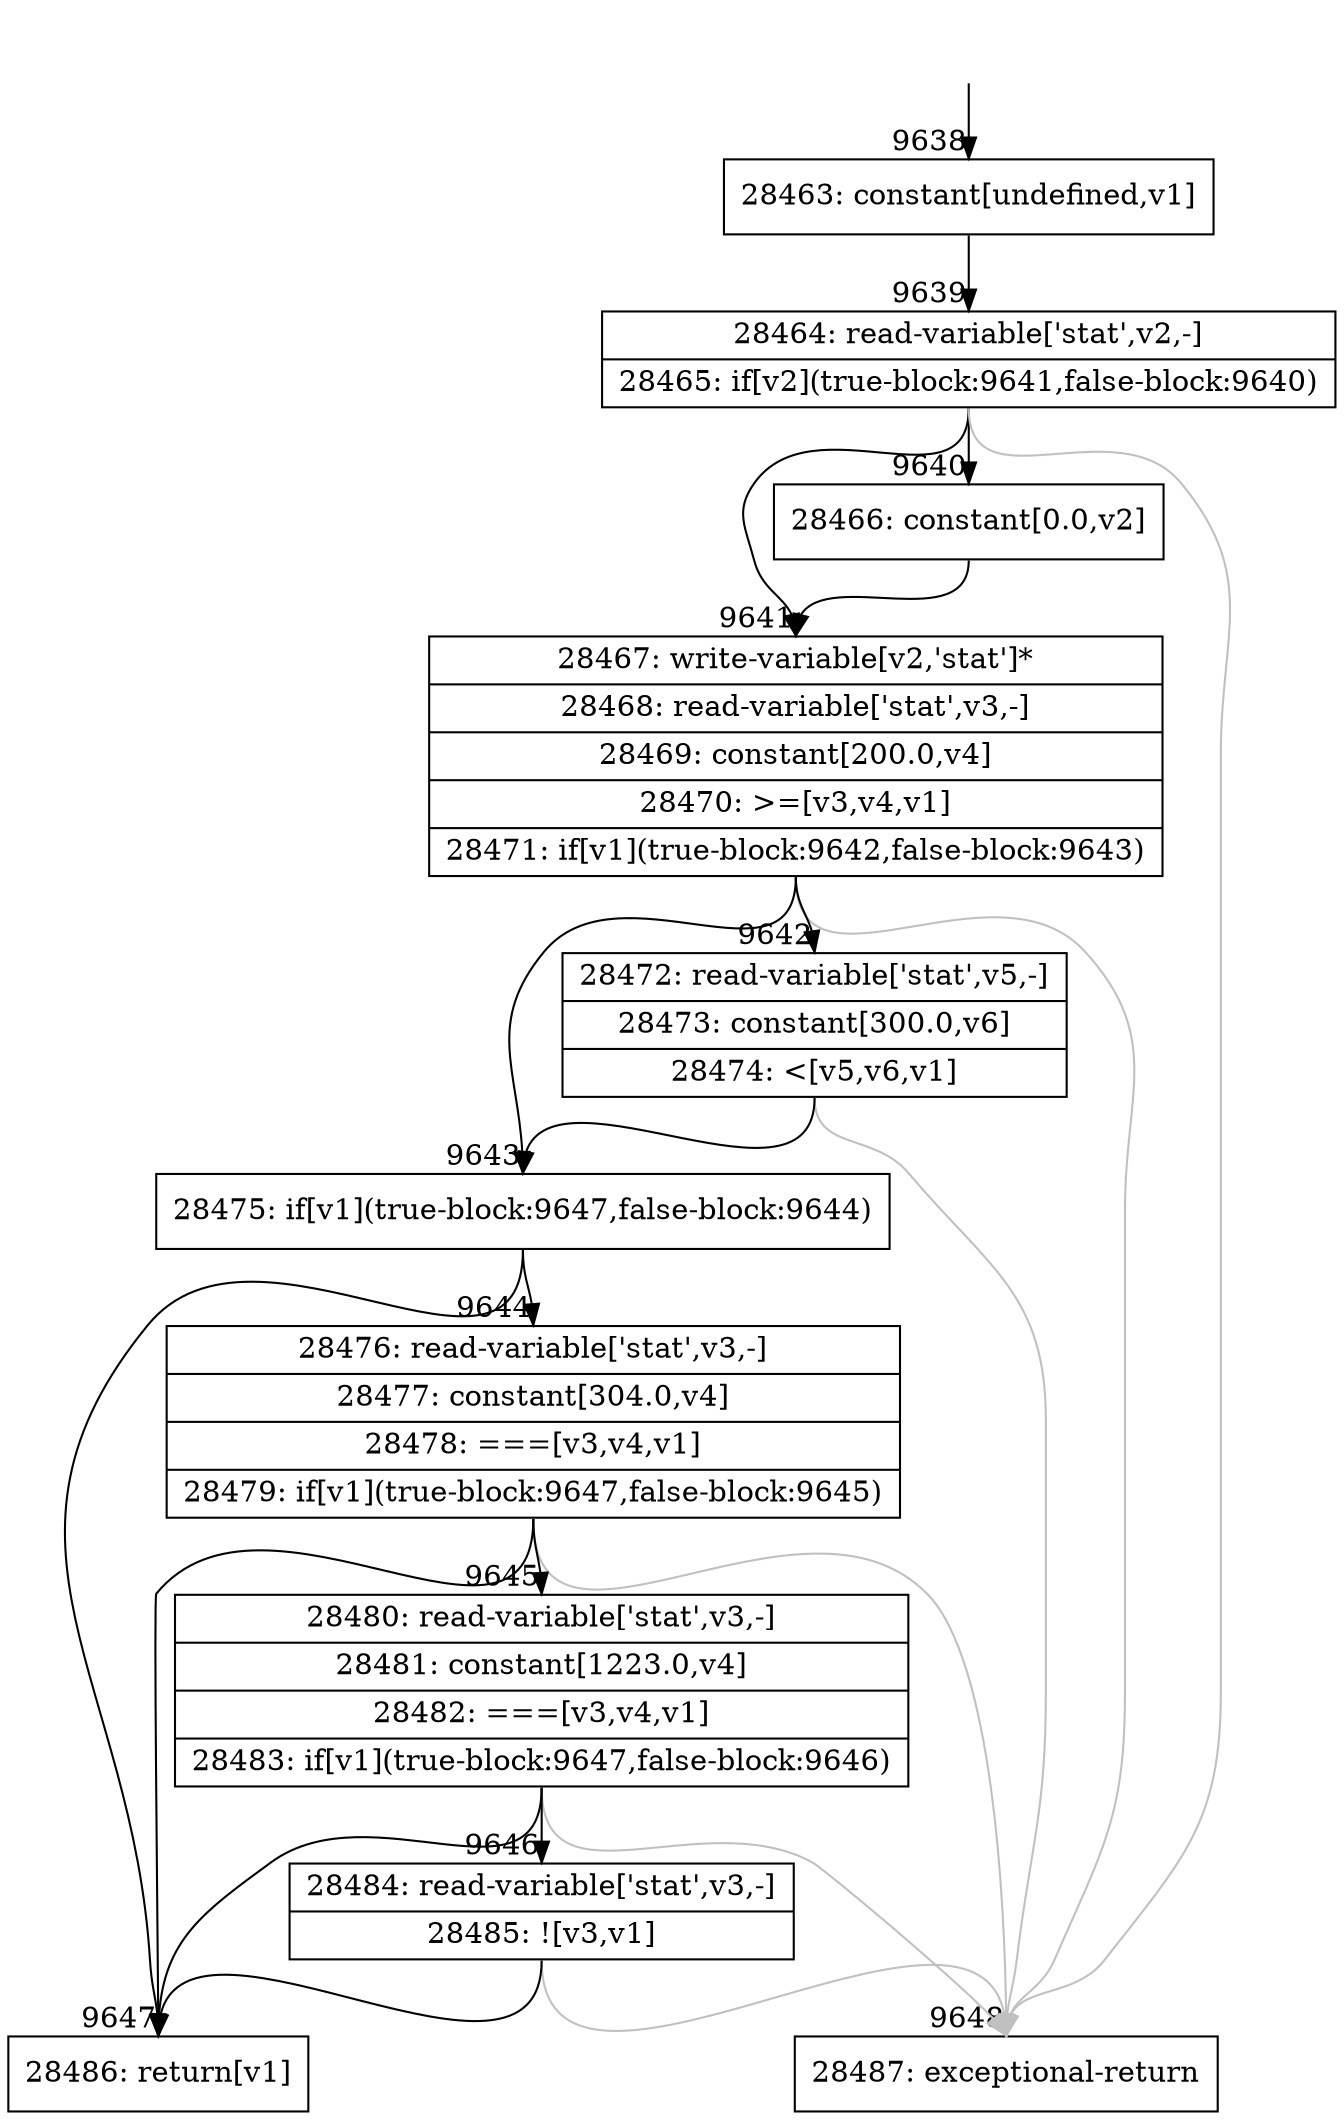 digraph {
rankdir="TD"
BB_entry666[shape=none,label=""];
BB_entry666 -> BB9638 [tailport=s, headport=n, headlabel="    9638"]
BB9638 [shape=record label="{28463: constant[undefined,v1]}" ] 
BB9638 -> BB9639 [tailport=s, headport=n, headlabel="      9639"]
BB9639 [shape=record label="{28464: read-variable['stat',v2,-]|28465: if[v2](true-block:9641,false-block:9640)}" ] 
BB9639 -> BB9641 [tailport=s, headport=n, headlabel="      9641"]
BB9639 -> BB9640 [tailport=s, headport=n, headlabel="      9640"]
BB9639 -> BB9648 [tailport=s, headport=n, color=gray, headlabel="      9648"]
BB9640 [shape=record label="{28466: constant[0.0,v2]}" ] 
BB9640 -> BB9641 [tailport=s, headport=n]
BB9641 [shape=record label="{28467: write-variable[v2,'stat']*|28468: read-variable['stat',v3,-]|28469: constant[200.0,v4]|28470: \>=[v3,v4,v1]|28471: if[v1](true-block:9642,false-block:9643)}" ] 
BB9641 -> BB9643 [tailport=s, headport=n, headlabel="      9643"]
BB9641 -> BB9642 [tailport=s, headport=n, headlabel="      9642"]
BB9641 -> BB9648 [tailport=s, headport=n, color=gray]
BB9642 [shape=record label="{28472: read-variable['stat',v5,-]|28473: constant[300.0,v6]|28474: \<[v5,v6,v1]}" ] 
BB9642 -> BB9643 [tailport=s, headport=n]
BB9642 -> BB9648 [tailport=s, headport=n, color=gray]
BB9643 [shape=record label="{28475: if[v1](true-block:9647,false-block:9644)}" ] 
BB9643 -> BB9647 [tailport=s, headport=n, headlabel="      9647"]
BB9643 -> BB9644 [tailport=s, headport=n, headlabel="      9644"]
BB9644 [shape=record label="{28476: read-variable['stat',v3,-]|28477: constant[304.0,v4]|28478: ===[v3,v4,v1]|28479: if[v1](true-block:9647,false-block:9645)}" ] 
BB9644 -> BB9647 [tailport=s, headport=n]
BB9644 -> BB9645 [tailport=s, headport=n, headlabel="      9645"]
BB9644 -> BB9648 [tailport=s, headport=n, color=gray]
BB9645 [shape=record label="{28480: read-variable['stat',v3,-]|28481: constant[1223.0,v4]|28482: ===[v3,v4,v1]|28483: if[v1](true-block:9647,false-block:9646)}" ] 
BB9645 -> BB9647 [tailport=s, headport=n]
BB9645 -> BB9646 [tailport=s, headport=n, headlabel="      9646"]
BB9645 -> BB9648 [tailport=s, headport=n, color=gray]
BB9646 [shape=record label="{28484: read-variable['stat',v3,-]|28485: ![v3,v1]}" ] 
BB9646 -> BB9647 [tailport=s, headport=n]
BB9646 -> BB9648 [tailport=s, headport=n, color=gray]
BB9647 [shape=record label="{28486: return[v1]}" ] 
BB9648 [shape=record label="{28487: exceptional-return}" ] 
//#$~ 13375
}
